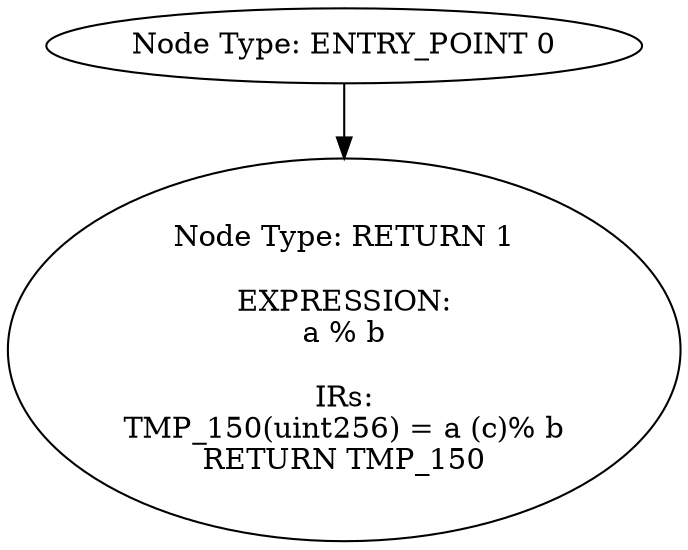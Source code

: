 digraph{
0[label="Node Type: ENTRY_POINT 0
"];
0->1;
1[label="Node Type: RETURN 1

EXPRESSION:
a % b

IRs:
TMP_150(uint256) = a (c)% b
RETURN TMP_150"];
}
